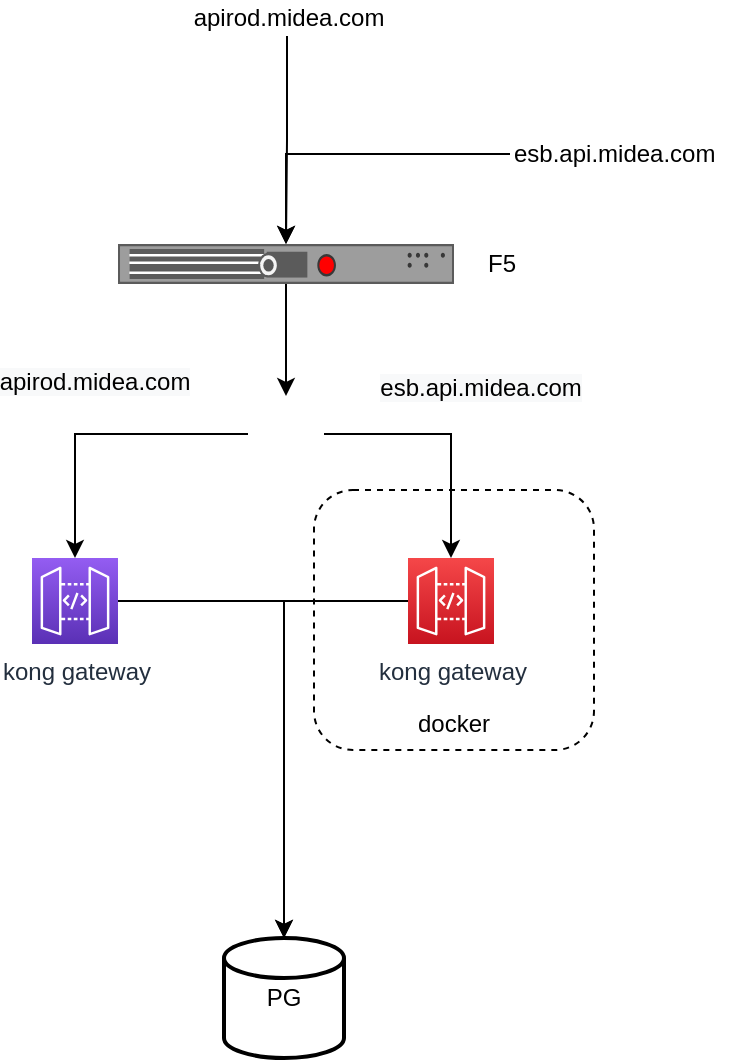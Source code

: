 <mxfile version="14.7.0" type="github">
  <diagram id="PMrTdmEJlvDWi1gQ9ZyN" name="Page-1">
    <mxGraphModel dx="1426" dy="769" grid="0" gridSize="10" guides="0" tooltips="1" connect="1" arrows="1" fold="1" page="1" pageScale="1" pageWidth="827" pageHeight="1169" math="0" shadow="0">
      <root>
        <mxCell id="0" />
        <mxCell id="1" parent="0" />
        <mxCell id="Yz-DPAxnHwo8YpHs-RFn-9" style="edgeStyle=orthogonalEdgeStyle;rounded=0;orthogonalLoop=1;jettySize=auto;html=1;entryX=0.5;entryY=0;entryDx=0;entryDy=0;" edge="1" parent="1" source="Yz-DPAxnHwo8YpHs-RFn-2" target="Yz-DPAxnHwo8YpHs-RFn-7">
          <mxGeometry relative="1" as="geometry" />
        </mxCell>
        <mxCell id="Yz-DPAxnHwo8YpHs-RFn-2" value="F5" style="strokeColor=#666666;html=1;labelPosition=right;align=left;spacingLeft=15;shadow=0;dashed=0;outlineConnect=0;shape=mxgraph.rack.f5.arx_500;" vertex="1" parent="1">
          <mxGeometry x="303" y="189" width="168" height="20" as="geometry" />
        </mxCell>
        <mxCell id="Yz-DPAxnHwo8YpHs-RFn-4" style="edgeStyle=orthogonalEdgeStyle;rounded=0;orthogonalLoop=1;jettySize=auto;html=1;" edge="1" parent="1" source="Yz-DPAxnHwo8YpHs-RFn-3" target="Yz-DPAxnHwo8YpHs-RFn-2">
          <mxGeometry relative="1" as="geometry" />
        </mxCell>
        <UserObject label="esb.api.midea.com" link="sb.api.midea.com" id="Yz-DPAxnHwo8YpHs-RFn-3">
          <mxCell style="text;whiteSpace=wrap;html=1;" vertex="1" parent="1">
            <mxGeometry x="499" y="130" width="114" height="28" as="geometry" />
          </mxCell>
        </UserObject>
        <mxCell id="Yz-DPAxnHwo8YpHs-RFn-6" style="edgeStyle=orthogonalEdgeStyle;rounded=0;orthogonalLoop=1;jettySize=auto;html=1;" edge="1" parent="1" source="Yz-DPAxnHwo8YpHs-RFn-5" target="Yz-DPAxnHwo8YpHs-RFn-2">
          <mxGeometry relative="1" as="geometry" />
        </mxCell>
        <mxCell id="Yz-DPAxnHwo8YpHs-RFn-5" value="apirod.midea.com" style="text;html=1;align=center;verticalAlign=middle;resizable=0;points=[];autosize=1;strokeColor=none;" vertex="1" parent="1">
          <mxGeometry x="335" y="67" width="105" height="18" as="geometry" />
        </mxCell>
        <mxCell id="Yz-DPAxnHwo8YpHs-RFn-12" style="edgeStyle=orthogonalEdgeStyle;rounded=0;orthogonalLoop=1;jettySize=auto;html=1;" edge="1" parent="1" source="Yz-DPAxnHwo8YpHs-RFn-7" target="Yz-DPAxnHwo8YpHs-RFn-10">
          <mxGeometry relative="1" as="geometry" />
        </mxCell>
        <mxCell id="Yz-DPAxnHwo8YpHs-RFn-13" value="&lt;span style=&quot;color: rgba(0 , 0 , 0 , 0) ; font-family: monospace ; font-size: 0px ; background-color: rgb(248 , 249 , 250)&quot;&gt;%3CmxGraphModel%3E%3Croot%3E%3CmxCell%20id%3D%220%22%2F%3E%3CmxCell%20id%3D%221%22%20parent%3D%220%22%2F%3E%3CmxCell%20id%3D%222%22%20value%3D%22apirod.midea.com%22%20style%3D%22text%3Bhtml%3D1%3Balign%3Dcenter%3BverticalAlign%3Dmiddle%3Bresizable%3D0%3Bpoints%3D%5B%5D%3Bautosize%3D1%3BstrokeColor%3Dnone%3B%22%20vertex%3D%221%22%20parent%3D%221%22%3E%3CmxGeometry%20x%3D%22335%22%20y%3D%2267%22%20width%3D%22105%22%20height%3D%2218%22%20as%3D%22geometry%22%2F%3E%3C%2FmxCell%3E%3C%2Froot%3E%3C%2FmxGraphModel%3E&lt;/span&gt;" style="edgeLabel;html=1;align=center;verticalAlign=middle;resizable=0;points=[];" vertex="1" connectable="0" parent="Yz-DPAxnHwo8YpHs-RFn-12">
          <mxGeometry x="-0.044" y="3" relative="1" as="geometry">
            <mxPoint as="offset" />
          </mxGeometry>
        </mxCell>
        <mxCell id="Yz-DPAxnHwo8YpHs-RFn-14" value="&lt;span style=&quot;font-size: 12px ; background-color: rgb(248 , 249 , 250)&quot;&gt;apirod.midea.com&lt;/span&gt;" style="edgeLabel;html=1;align=center;verticalAlign=middle;resizable=0;points=[];" vertex="1" connectable="0" parent="Yz-DPAxnHwo8YpHs-RFn-12">
          <mxGeometry x="-0.125" y="-2" relative="1" as="geometry">
            <mxPoint x="-12" y="-24" as="offset" />
          </mxGeometry>
        </mxCell>
        <mxCell id="Yz-DPAxnHwo8YpHs-RFn-16" style="edgeStyle=orthogonalEdgeStyle;rounded=0;orthogonalLoop=1;jettySize=auto;html=1;" edge="1" parent="1" source="Yz-DPAxnHwo8YpHs-RFn-7" target="Yz-DPAxnHwo8YpHs-RFn-15">
          <mxGeometry relative="1" as="geometry" />
        </mxCell>
        <mxCell id="Yz-DPAxnHwo8YpHs-RFn-17" value="&lt;span style=&quot;font-size: 12px ; text-align: left ; background-color: rgb(248 , 249 , 250)&quot;&gt;esb.api.midea.com&lt;/span&gt;" style="edgeLabel;html=1;align=center;verticalAlign=middle;resizable=0;points=[];" vertex="1" connectable="0" parent="Yz-DPAxnHwo8YpHs-RFn-16">
          <mxGeometry x="0.41" y="2" relative="1" as="geometry">
            <mxPoint x="12" y="-48" as="offset" />
          </mxGeometry>
        </mxCell>
        <mxCell id="Yz-DPAxnHwo8YpHs-RFn-7" value="" style="shape=image;html=1;verticalAlign=top;verticalLabelPosition=bottom;labelBackgroundColor=#ffffff;imageAspect=0;aspect=fixed;image=https://cdn4.iconfinder.com/data/icons/logos-brands-5/24/nginx-128.png" vertex="1" parent="1">
          <mxGeometry x="368" y="265" width="38" height="38" as="geometry" />
        </mxCell>
        <mxCell id="Yz-DPAxnHwo8YpHs-RFn-19" style="edgeStyle=orthogonalEdgeStyle;rounded=0;orthogonalLoop=1;jettySize=auto;html=1;" edge="1" parent="1" source="Yz-DPAxnHwo8YpHs-RFn-10" target="Yz-DPAxnHwo8YpHs-RFn-18">
          <mxGeometry relative="1" as="geometry" />
        </mxCell>
        <mxCell id="Yz-DPAxnHwo8YpHs-RFn-10" value="kong gateway" style="points=[[0,0,0],[0.25,0,0],[0.5,0,0],[0.75,0,0],[1,0,0],[0,1,0],[0.25,1,0],[0.5,1,0],[0.75,1,0],[1,1,0],[0,0.25,0],[0,0.5,0],[0,0.75,0],[1,0.25,0],[1,0.5,0],[1,0.75,0]];outlineConnect=0;fontColor=#232F3E;gradientColor=#945DF2;gradientDirection=north;fillColor=#5A30B5;strokeColor=#ffffff;dashed=0;verticalLabelPosition=bottom;verticalAlign=top;align=center;html=1;fontSize=12;fontStyle=0;aspect=fixed;shape=mxgraph.aws4.resourceIcon;resIcon=mxgraph.aws4.api_gateway;" vertex="1" parent="1">
          <mxGeometry x="260" y="346" width="43" height="43" as="geometry" />
        </mxCell>
        <mxCell id="Yz-DPAxnHwo8YpHs-RFn-20" style="edgeStyle=orthogonalEdgeStyle;rounded=0;orthogonalLoop=1;jettySize=auto;html=1;" edge="1" parent="1" source="Yz-DPAxnHwo8YpHs-RFn-15" target="Yz-DPAxnHwo8YpHs-RFn-18">
          <mxGeometry relative="1" as="geometry" />
        </mxCell>
        <mxCell id="Yz-DPAxnHwo8YpHs-RFn-15" value="kong gateway" style="points=[[0,0,0],[0.25,0,0],[0.5,0,0],[0.75,0,0],[1,0,0],[0,1,0],[0.25,1,0],[0.5,1,0],[0.75,1,0],[1,1,0],[0,0.25,0],[0,0.5,0],[0,0.75,0],[1,0.25,0],[1,0.5,0],[1,0.75,0]];outlineConnect=0;fontColor=#232F3E;gradientColor=#F54749;gradientDirection=north;fillColor=#C7131F;strokeColor=#ffffff;dashed=0;verticalLabelPosition=bottom;verticalAlign=top;align=center;html=1;fontSize=12;fontStyle=0;aspect=fixed;shape=mxgraph.aws4.resourceIcon;resIcon=mxgraph.aws4.api_gateway;" vertex="1" parent="1">
          <mxGeometry x="448" y="346" width="43" height="43" as="geometry" />
        </mxCell>
        <mxCell id="Yz-DPAxnHwo8YpHs-RFn-18" value="PG" style="strokeWidth=2;html=1;shape=mxgraph.flowchart.database;whiteSpace=wrap;" vertex="1" parent="1">
          <mxGeometry x="356" y="536" width="60" height="60" as="geometry" />
        </mxCell>
        <mxCell id="Yz-DPAxnHwo8YpHs-RFn-21" value="" style="rounded=1;whiteSpace=wrap;html=1;fillColor=none;dashed=1;" vertex="1" parent="1">
          <mxGeometry x="401" y="312" width="140" height="130" as="geometry" />
        </mxCell>
        <mxCell id="Yz-DPAxnHwo8YpHs-RFn-22" value="docker" style="text;html=1;strokeColor=none;fillColor=none;align=center;verticalAlign=middle;whiteSpace=wrap;rounded=0;dashed=1;" vertex="1" parent="1">
          <mxGeometry x="451" y="419" width="40" height="20" as="geometry" />
        </mxCell>
      </root>
    </mxGraphModel>
  </diagram>
</mxfile>
